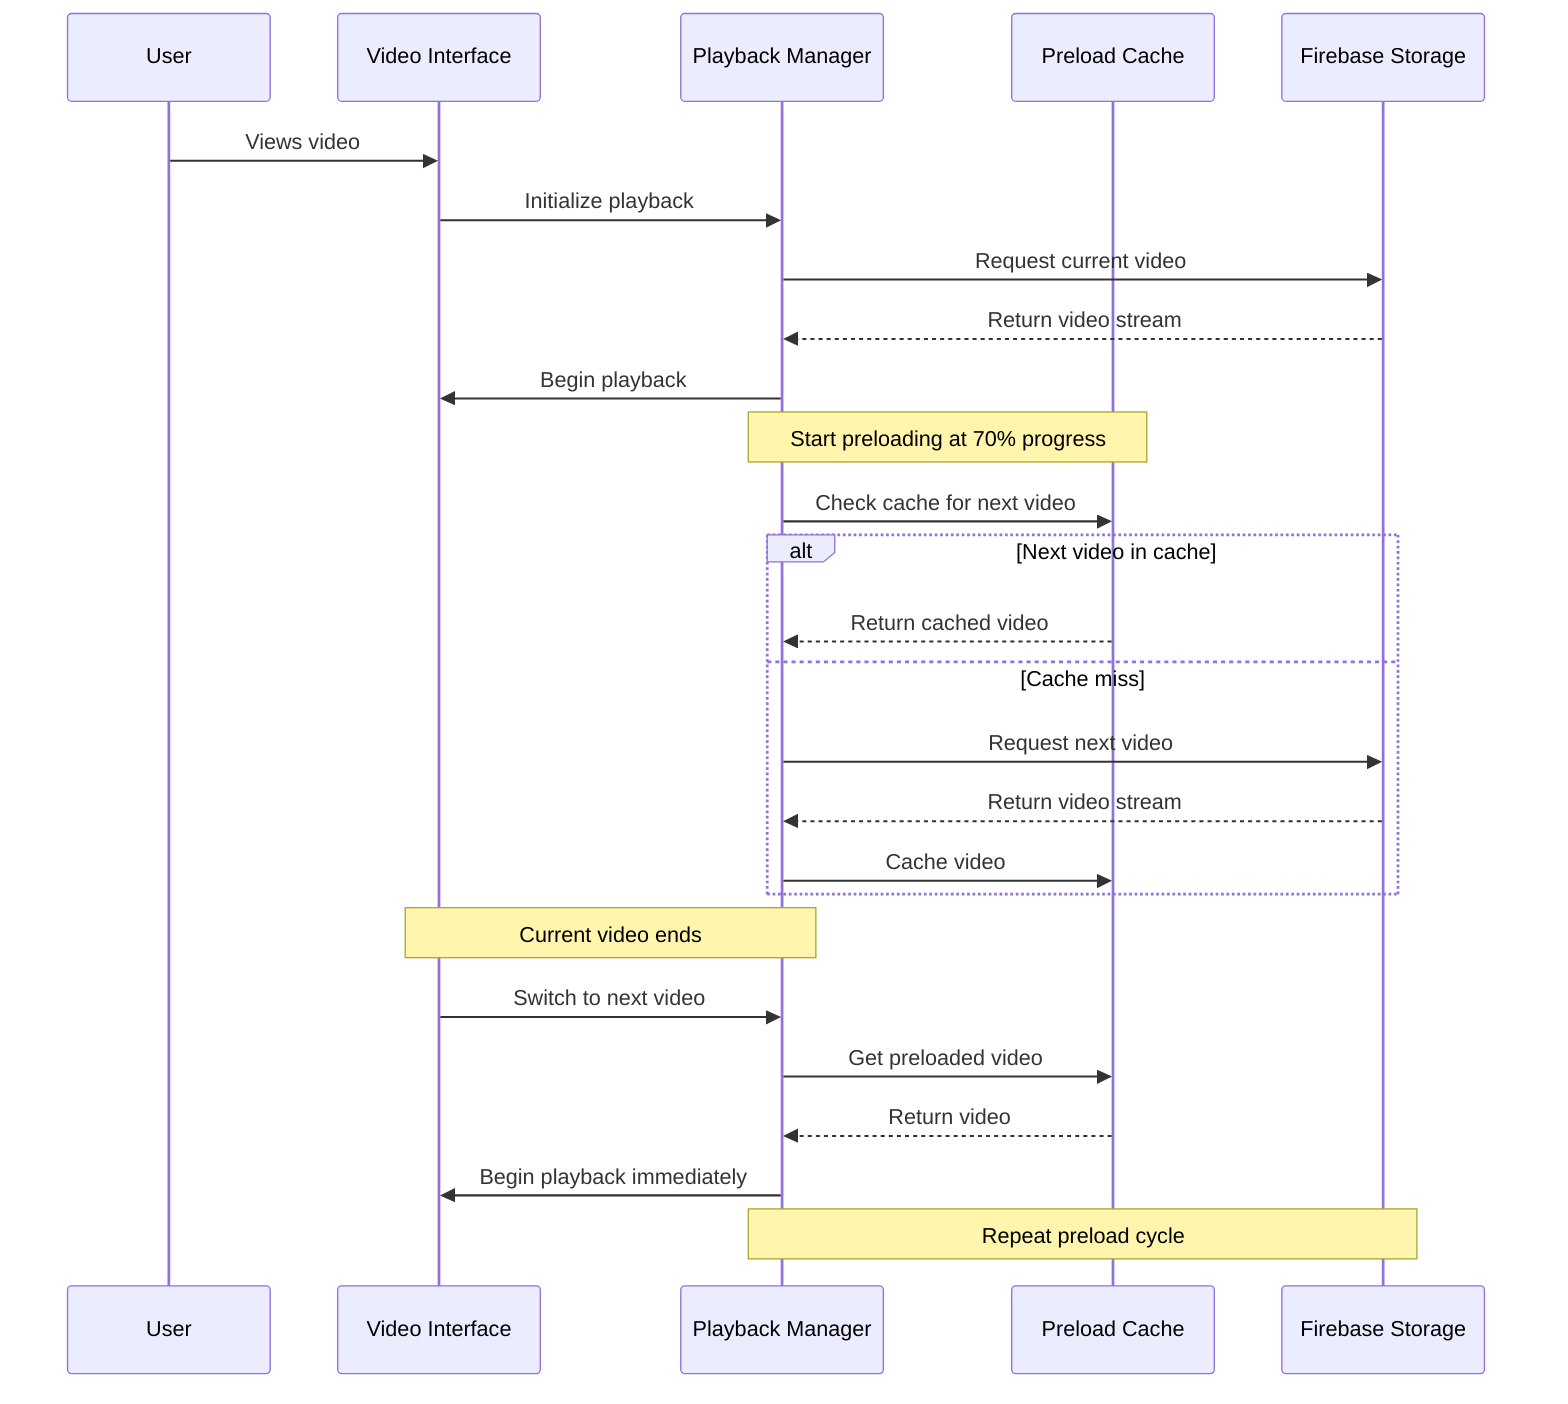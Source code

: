 sequenceDiagram
    participant U as User
    participant VI as Video Interface
    participant PM as Playback Manager
    participant PC as Preload Cache
    participant FS as Firebase Storage
    
    U->>VI: Views video
    VI->>PM: Initialize playback
    PM->>FS: Request current video
    FS-->>PM: Return video stream
    PM->>VI: Begin playback
    
    Note over PM,PC: Start preloading at 70% progress
    
    PM->>PC: Check cache for next video
    alt Next video in cache
        PC-->>PM: Return cached video
    else Cache miss
        PM->>FS: Request next video
        FS-->>PM: Return video stream
        PM->>PC: Cache video
    end
    
    Note over VI,PM: Current video ends
    
    VI->>PM: Switch to next video
    PM->>PC: Get preloaded video
    PC-->>PM: Return video
    PM->>VI: Begin playback immediately
    
    Note over PM,FS: Repeat preload cycle